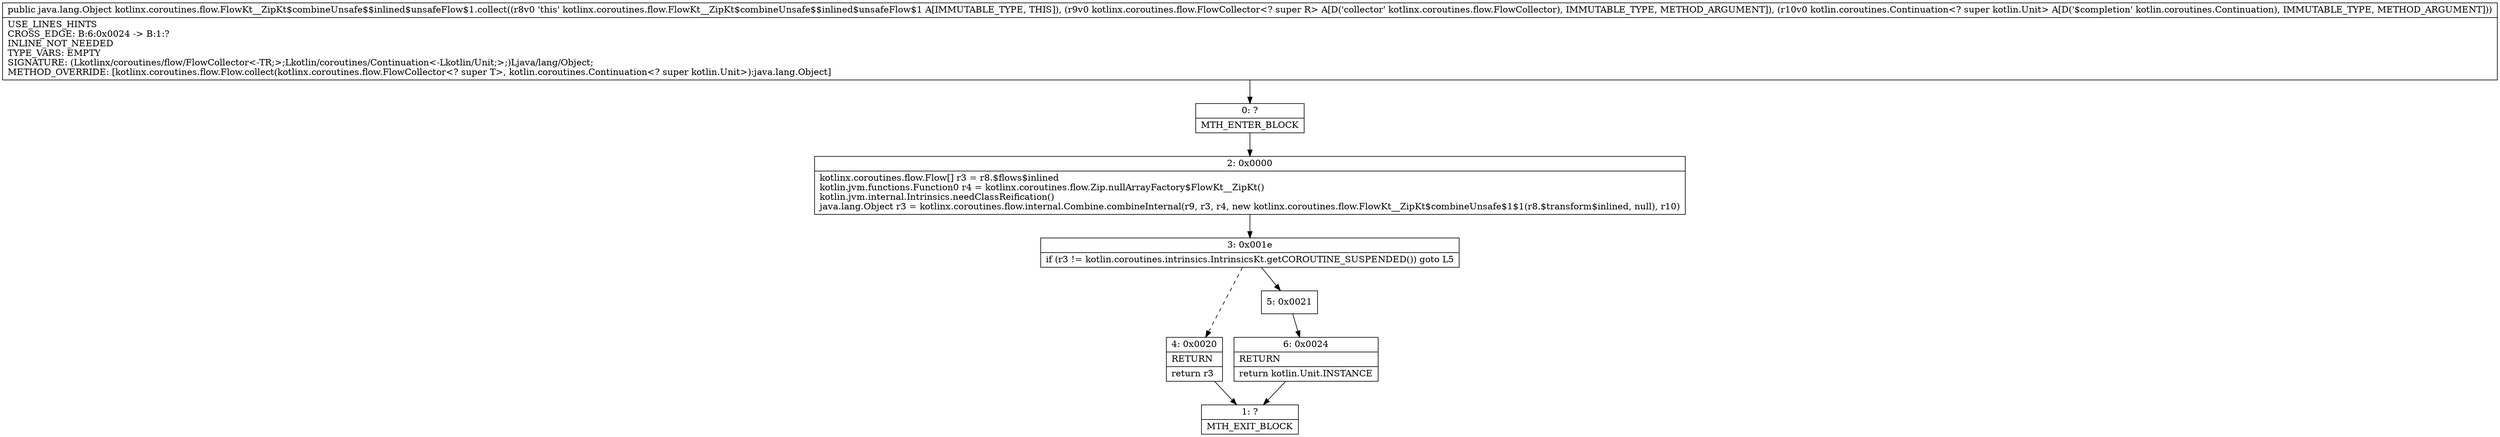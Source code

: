 digraph "CFG forkotlinx.coroutines.flow.FlowKt__ZipKt$combineUnsafe$$inlined$unsafeFlow$1.collect(Lkotlinx\/coroutines\/flow\/FlowCollector;Lkotlin\/coroutines\/Continuation;)Ljava\/lang\/Object;" {
Node_0 [shape=record,label="{0\:\ ?|MTH_ENTER_BLOCK\l}"];
Node_2 [shape=record,label="{2\:\ 0x0000|kotlinx.coroutines.flow.Flow[] r3 = r8.$flows$inlined\lkotlin.jvm.functions.Function0 r4 = kotlinx.coroutines.flow.Zip.nullArrayFactory$FlowKt__ZipKt()\lkotlin.jvm.internal.Intrinsics.needClassReification()\ljava.lang.Object r3 = kotlinx.coroutines.flow.internal.Combine.combineInternal(r9, r3, r4, new kotlinx.coroutines.flow.FlowKt__ZipKt$combineUnsafe$1$1(r8.$transform$inlined, null), r10)\l}"];
Node_3 [shape=record,label="{3\:\ 0x001e|if (r3 != kotlin.coroutines.intrinsics.IntrinsicsKt.getCOROUTINE_SUSPENDED()) goto L5\l}"];
Node_4 [shape=record,label="{4\:\ 0x0020|RETURN\l|return r3\l}"];
Node_1 [shape=record,label="{1\:\ ?|MTH_EXIT_BLOCK\l}"];
Node_5 [shape=record,label="{5\:\ 0x0021}"];
Node_6 [shape=record,label="{6\:\ 0x0024|RETURN\l|return kotlin.Unit.INSTANCE\l}"];
MethodNode[shape=record,label="{public java.lang.Object kotlinx.coroutines.flow.FlowKt__ZipKt$combineUnsafe$$inlined$unsafeFlow$1.collect((r8v0 'this' kotlinx.coroutines.flow.FlowKt__ZipKt$combineUnsafe$$inlined$unsafeFlow$1 A[IMMUTABLE_TYPE, THIS]), (r9v0 kotlinx.coroutines.flow.FlowCollector\<? super R\> A[D('collector' kotlinx.coroutines.flow.FlowCollector), IMMUTABLE_TYPE, METHOD_ARGUMENT]), (r10v0 kotlin.coroutines.Continuation\<? super kotlin.Unit\> A[D('$completion' kotlin.coroutines.Continuation), IMMUTABLE_TYPE, METHOD_ARGUMENT]))  | USE_LINES_HINTS\lCROSS_EDGE: B:6:0x0024 \-\> B:1:?\lINLINE_NOT_NEEDED\lTYPE_VARS: EMPTY\lSIGNATURE: (Lkotlinx\/coroutines\/flow\/FlowCollector\<\-TR;\>;Lkotlin\/coroutines\/Continuation\<\-Lkotlin\/Unit;\>;)Ljava\/lang\/Object;\lMETHOD_OVERRIDE: [kotlinx.coroutines.flow.Flow.collect(kotlinx.coroutines.flow.FlowCollector\<? super T\>, kotlin.coroutines.Continuation\<? super kotlin.Unit\>):java.lang.Object]\l}"];
MethodNode -> Node_0;Node_0 -> Node_2;
Node_2 -> Node_3;
Node_3 -> Node_4[style=dashed];
Node_3 -> Node_5;
Node_4 -> Node_1;
Node_5 -> Node_6;
Node_6 -> Node_1;
}

